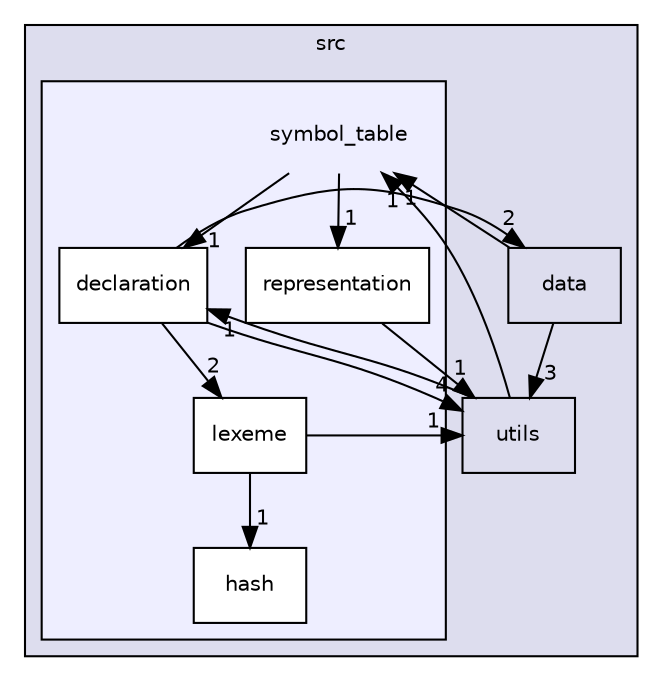 digraph "src/symbol_table" {
  compound=true
  node [ fontsize="10", fontname="Helvetica"];
  edge [ labelfontsize="10", labelfontname="Helvetica"];
  subgraph clusterdir_68267d1309a1af8e8297ef4c3efbcdba {
    graph [ bgcolor="#ddddee", pencolor="black", label="src" fontname="Helvetica", fontsize="10", URL="dir_68267d1309a1af8e8297ef4c3efbcdba.html"]
  dir_313caf1132e152dd9b58bea13a4052ca [shape=box label="utils" URL="dir_313caf1132e152dd9b58bea13a4052ca.html"];
  dir_c1be8d27e7f84178e95f152701110b19 [shape=box label="data" URL="dir_c1be8d27e7f84178e95f152701110b19.html"];
  subgraph clusterdir_ee2e78e09e3523a3dc72b1c19f9afb8f {
    graph [ bgcolor="#eeeeff", pencolor="black", label="" URL="dir_ee2e78e09e3523a3dc72b1c19f9afb8f.html"];
    dir_ee2e78e09e3523a3dc72b1c19f9afb8f [shape=plaintext label="symbol_table"];
  dir_c9a3cac5d099b5483c8a709c63624934 [shape=box label="declaration" fillcolor="white" style="filled" URL="dir_c9a3cac5d099b5483c8a709c63624934.html"];
  dir_c967e743ed3d3752a5ff1b36b714d35b [shape=box label="hash" fillcolor="white" style="filled" URL="dir_c967e743ed3d3752a5ff1b36b714d35b.html"];
  dir_3394095bbb6a04840d429d7832a63d55 [shape=box label="lexeme" fillcolor="white" style="filled" URL="dir_3394095bbb6a04840d429d7832a63d55.html"];
  dir_621dfd993a3f43c50d7e2e7bb7d4a823 [shape=box label="representation" fillcolor="white" style="filled" URL="dir_621dfd993a3f43c50d7e2e7bb7d4a823.html"];
  }
  }
  dir_c9a3cac5d099b5483c8a709c63624934->dir_313caf1132e152dd9b58bea13a4052ca [headlabel="4", labeldistance=1.5 headhref="dir_000015_000023.html"];
  dir_c9a3cac5d099b5483c8a709c63624934->dir_3394095bbb6a04840d429d7832a63d55 [headlabel="2", labeldistance=1.5 headhref="dir_000015_000017.html"];
  dir_c9a3cac5d099b5483c8a709c63624934->dir_c1be8d27e7f84178e95f152701110b19 [headlabel="2", labeldistance=1.5 headhref="dir_000015_000002.html"];
  dir_3394095bbb6a04840d429d7832a63d55->dir_313caf1132e152dd9b58bea13a4052ca [headlabel="1", labeldistance=1.5 headhref="dir_000017_000023.html"];
  dir_3394095bbb6a04840d429d7832a63d55->dir_c967e743ed3d3752a5ff1b36b714d35b [headlabel="1", labeldistance=1.5 headhref="dir_000017_000016.html"];
  dir_c1be8d27e7f84178e95f152701110b19->dir_313caf1132e152dd9b58bea13a4052ca [headlabel="3", labeldistance=1.5 headhref="dir_000002_000023.html"];
  dir_c1be8d27e7f84178e95f152701110b19->dir_ee2e78e09e3523a3dc72b1c19f9afb8f [headlabel="1", labeldistance=1.5 headhref="dir_000002_000014.html"];
  dir_621dfd993a3f43c50d7e2e7bb7d4a823->dir_313caf1132e152dd9b58bea13a4052ca [headlabel="1", labeldistance=1.5 headhref="dir_000018_000023.html"];
  dir_ee2e78e09e3523a3dc72b1c19f9afb8f->dir_621dfd993a3f43c50d7e2e7bb7d4a823 [headlabel="1", labeldistance=1.5 headhref="dir_000014_000018.html"];
  dir_ee2e78e09e3523a3dc72b1c19f9afb8f->dir_c9a3cac5d099b5483c8a709c63624934 [headlabel="1", labeldistance=1.5 headhref="dir_000014_000015.html"];
  dir_313caf1132e152dd9b58bea13a4052ca->dir_c9a3cac5d099b5483c8a709c63624934 [headlabel="1", labeldistance=1.5 headhref="dir_000023_000015.html"];
  dir_313caf1132e152dd9b58bea13a4052ca->dir_ee2e78e09e3523a3dc72b1c19f9afb8f [headlabel="1", labeldistance=1.5 headhref="dir_000023_000014.html"];
}
